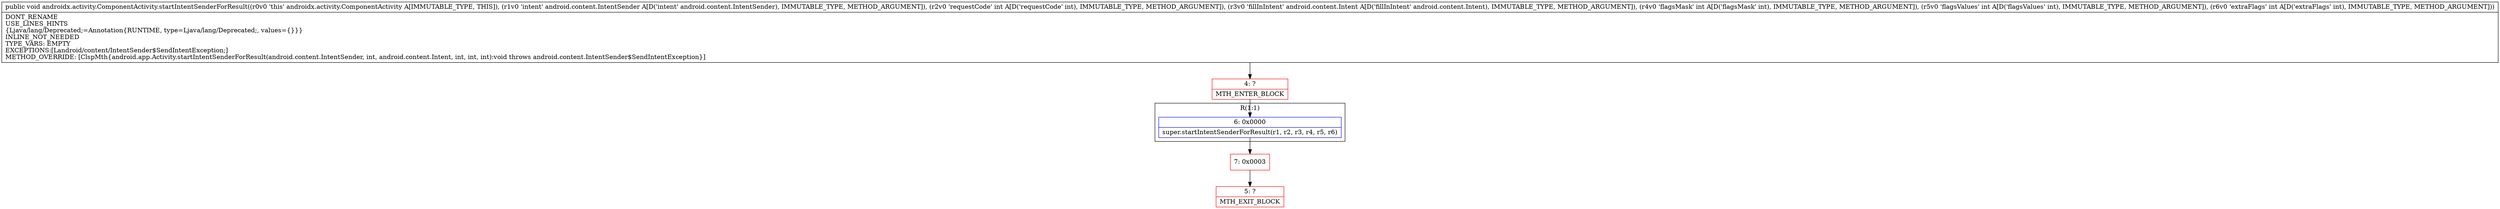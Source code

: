 digraph "CFG forandroidx.activity.ComponentActivity.startIntentSenderForResult(Landroid\/content\/IntentSender;ILandroid\/content\/Intent;III)V" {
subgraph cluster_Region_617508242 {
label = "R(1:1)";
node [shape=record,color=blue];
Node_6 [shape=record,label="{6\:\ 0x0000|super.startIntentSenderForResult(r1, r2, r3, r4, r5, r6)\l}"];
}
Node_4 [shape=record,color=red,label="{4\:\ ?|MTH_ENTER_BLOCK\l}"];
Node_7 [shape=record,color=red,label="{7\:\ 0x0003}"];
Node_5 [shape=record,color=red,label="{5\:\ ?|MTH_EXIT_BLOCK\l}"];
MethodNode[shape=record,label="{public void androidx.activity.ComponentActivity.startIntentSenderForResult((r0v0 'this' androidx.activity.ComponentActivity A[IMMUTABLE_TYPE, THIS]), (r1v0 'intent' android.content.IntentSender A[D('intent' android.content.IntentSender), IMMUTABLE_TYPE, METHOD_ARGUMENT]), (r2v0 'requestCode' int A[D('requestCode' int), IMMUTABLE_TYPE, METHOD_ARGUMENT]), (r3v0 'fillInIntent' android.content.Intent A[D('fillInIntent' android.content.Intent), IMMUTABLE_TYPE, METHOD_ARGUMENT]), (r4v0 'flagsMask' int A[D('flagsMask' int), IMMUTABLE_TYPE, METHOD_ARGUMENT]), (r5v0 'flagsValues' int A[D('flagsValues' int), IMMUTABLE_TYPE, METHOD_ARGUMENT]), (r6v0 'extraFlags' int A[D('extraFlags' int), IMMUTABLE_TYPE, METHOD_ARGUMENT]))  | DONT_RENAME\lUSE_LINES_HINTS\l\{Ljava\/lang\/Deprecated;=Annotation\{RUNTIME, type=Ljava\/lang\/Deprecated;, values=\{\}\}\}\lINLINE_NOT_NEEDED\lTYPE_VARS: EMPTY\lEXCEPTIONS:[Landroid\/content\/IntentSender$SendIntentException;]\lMETHOD_OVERRIDE: [ClspMth\{android.app.Activity.startIntentSenderForResult(android.content.IntentSender, int, android.content.Intent, int, int, int):void throws android.content.IntentSender$SendIntentException\}]\l}"];
MethodNode -> Node_4;Node_6 -> Node_7;
Node_4 -> Node_6;
Node_7 -> Node_5;
}

